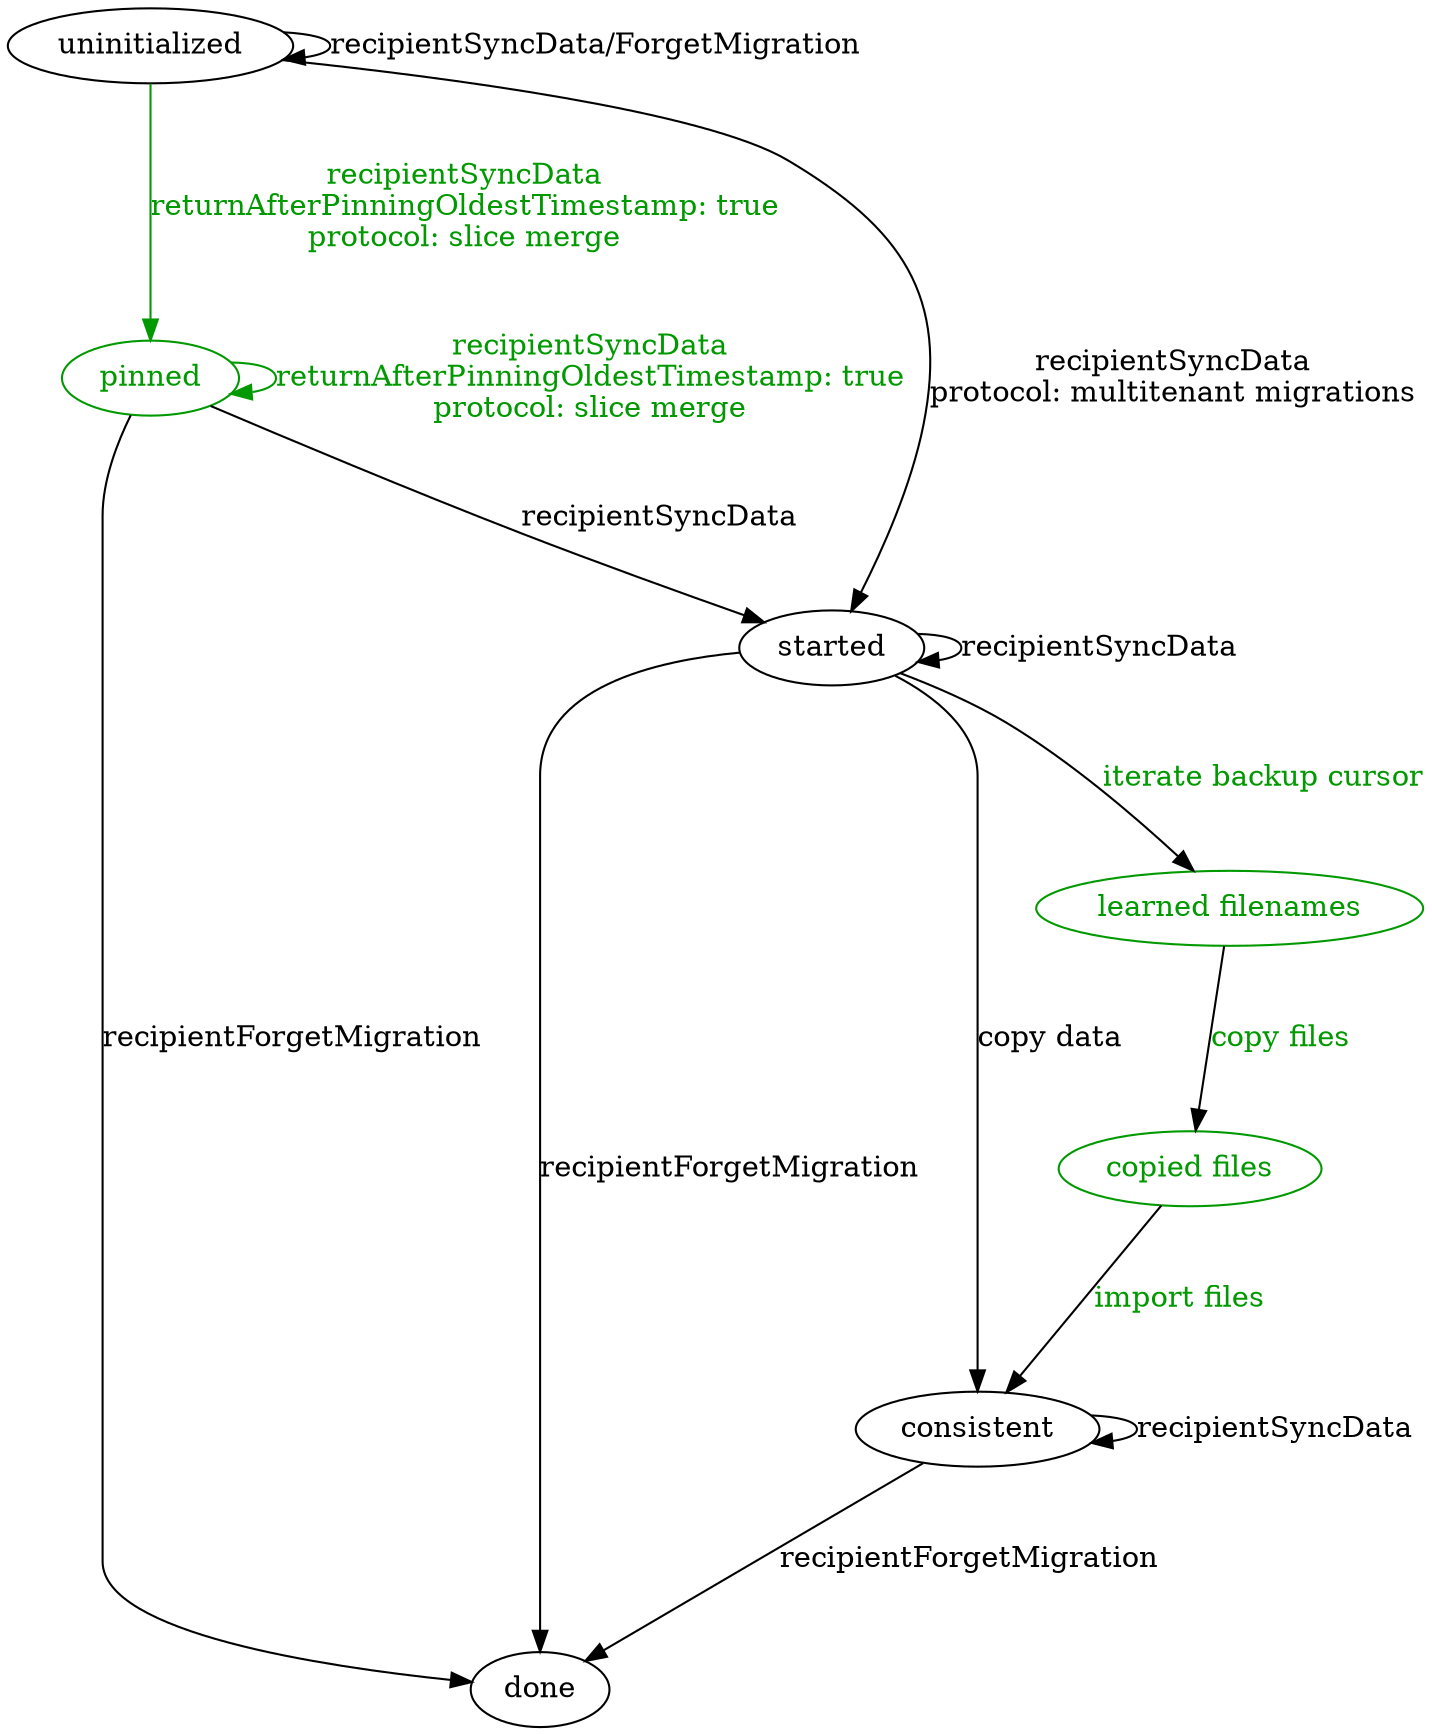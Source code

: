 digraph G {
	edge [minlen=2];
    b0 [label="uninitialized"];
    b5 [label="pinned", fontcolor="#009900", color="#009900"];
    b1 [label="started"];
    b6 [label="learned filenames", fontcolor="#009900", color="#009900"];
    b7 [label="copied files", fontcolor="#009900", color="#009900"];
    b2 [label="consistent"];
    b4 [label="done"];
    b0 -> b0 [label="recipientSyncData/ForgetMigration"];
    b0 -> b1 [label="recipientSyncData\nprotocol: multitenant migrations", weight=0];
    b0 -> b5 [label="recipientSyncData\nreturnAfterPinningOldestTimestamp: true\nprotocol: slice merge"; color="#009900"; fontcolor="#009900"];
    b5 -> b1 [label="recipientSyncData"];
    b5 -> b4 [label="recipientForgetMigration"];
    b5 -> b5 [label="recipientSyncData\nreturnAfterPinningOldestTimestamp: true\nprotocol: slice merge"; color="#009900"; fontcolor="#009900"];
    b1 -> b2 [label="copy data"];
    b1 -> b6 [label="iterate backup cursor", fontcolor="#009900"];
    b6 -> b7 [label="copy files", fontcolor="#009900"];
    b7 -> b2 [label="import files", fontcolor="#009900"];
    b1 -> b1 [label="recipientSyncData"];
    b1 -> b4 [label="recipientForgetMigration"];
    b2 -> b2 [label="recipientSyncData"];
    b2 -> b4 [label="recipientForgetMigration"];
}
